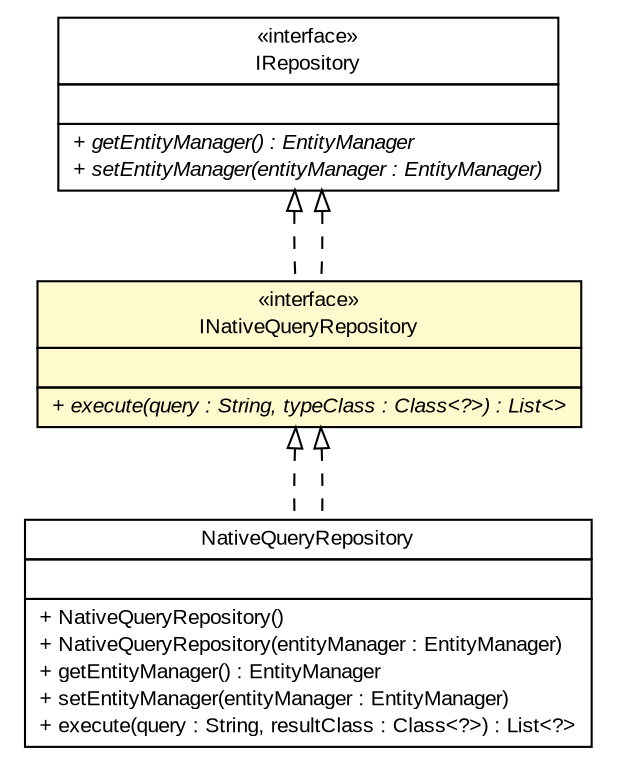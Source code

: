 #!/usr/local/bin/dot
#
# Class diagram 
# Generated by UMLGraph version R5_6-24-gf6e263 (http://www.umlgraph.org/)
#

digraph G {
	edge [fontname="arial",fontsize=10,labelfontname="arial",labelfontsize=10];
	node [fontname="arial",fontsize=10,shape=plaintext];
	nodesep=0.25;
	ranksep=0.5;
	// gov.sandia.cf.dao.impl.NativeQueryRepository
	c168898 [label=<<table title="gov.sandia.cf.dao.impl.NativeQueryRepository" border="0" cellborder="1" cellspacing="0" cellpadding="2" port="p" href="./impl/NativeQueryRepository.html">
		<tr><td><table border="0" cellspacing="0" cellpadding="1">
<tr><td align="center" balign="center"> NativeQueryRepository </td></tr>
		</table></td></tr>
		<tr><td><table border="0" cellspacing="0" cellpadding="1">
<tr><td align="left" balign="left">  </td></tr>
		</table></td></tr>
		<tr><td><table border="0" cellspacing="0" cellpadding="1">
<tr><td align="left" balign="left"> + NativeQueryRepository() </td></tr>
<tr><td align="left" balign="left"> + NativeQueryRepository(entityManager : EntityManager) </td></tr>
<tr><td align="left" balign="left"> + getEntityManager() : EntityManager </td></tr>
<tr><td align="left" balign="left"> + setEntityManager(entityManager : EntityManager) </td></tr>
<tr><td align="left" balign="left"> + execute(query : String, resultClass : Class&lt;?&gt;) : List&lt;?&gt; </td></tr>
		</table></td></tr>
		</table>>, URL="./impl/NativeQueryRepository.html", fontname="arial", fontcolor="black", fontsize=10.0];
	// gov.sandia.cf.dao.INativeQueryRepository
	c168944 [label=<<table title="gov.sandia.cf.dao.INativeQueryRepository" border="0" cellborder="1" cellspacing="0" cellpadding="2" port="p" bgcolor="lemonChiffon" href="./INativeQueryRepository.html">
		<tr><td><table border="0" cellspacing="0" cellpadding="1">
<tr><td align="center" balign="center"> &#171;interface&#187; </td></tr>
<tr><td align="center" balign="center"> INativeQueryRepository </td></tr>
		</table></td></tr>
		<tr><td><table border="0" cellspacing="0" cellpadding="1">
<tr><td align="left" balign="left">  </td></tr>
		</table></td></tr>
		<tr><td><table border="0" cellspacing="0" cellpadding="1">
<tr><td align="left" balign="left"><font face="arial italic" point-size="10.0"> + execute(query : String, typeClass : Class&lt;?&gt;) : List&lt;&gt; </font></td></tr>
		</table></td></tr>
		</table>>, URL="./INativeQueryRepository.html", fontname="arial", fontcolor="black", fontsize=10.0];
	// gov.sandia.cf.dao.IRepository
	c168976 [label=<<table title="gov.sandia.cf.dao.IRepository" border="0" cellborder="1" cellspacing="0" cellpadding="2" port="p" href="./IRepository.html">
		<tr><td><table border="0" cellspacing="0" cellpadding="1">
<tr><td align="center" balign="center"> &#171;interface&#187; </td></tr>
<tr><td align="center" balign="center"> IRepository </td></tr>
		</table></td></tr>
		<tr><td><table border="0" cellspacing="0" cellpadding="1">
<tr><td align="left" balign="left">  </td></tr>
		</table></td></tr>
		<tr><td><table border="0" cellspacing="0" cellpadding="1">
<tr><td align="left" balign="left"><font face="arial italic" point-size="10.0"> + getEntityManager() : EntityManager </font></td></tr>
<tr><td align="left" balign="left"><font face="arial italic" point-size="10.0"> + setEntityManager(entityManager : EntityManager) </font></td></tr>
		</table></td></tr>
		</table>>, URL="./IRepository.html", fontname="arial", fontcolor="black", fontsize=10.0];
	//gov.sandia.cf.dao.impl.NativeQueryRepository implements gov.sandia.cf.dao.INativeQueryRepository
	c168944:p -> c168898:p [dir=back,arrowtail=empty,style=dashed];
	//gov.sandia.cf.dao.INativeQueryRepository implements gov.sandia.cf.dao.IRepository
	c168976:p -> c168944:p [dir=back,arrowtail=empty,style=dashed];
	//gov.sandia.cf.dao.INativeQueryRepository implements gov.sandia.cf.dao.IRepository
	c168976:p -> c168944:p [dir=back,arrowtail=empty,style=dashed];
	//gov.sandia.cf.dao.impl.NativeQueryRepository implements gov.sandia.cf.dao.INativeQueryRepository
	c168944:p -> c168898:p [dir=back,arrowtail=empty,style=dashed];
}

